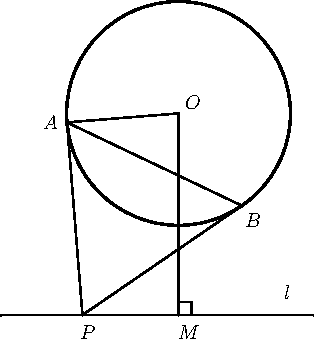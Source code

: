 import graph; size(6cm); real lsf=0.5; pen dps=linewidth(0.7)+fontsize(10); defaultpen(dps); pen ds=black; real xmin=-2.743421953655769,xmax=3.101856845422394,ymin=-1.0828852276625534,ymax=2.9798916829700386; 
pair O=(0.,1.0227879392401702), l=(0.6841706788117776,0.), M=(0.,0.), P=(-0.48725374615323735,0.), A=(-0.5658356839993024,0.9772902323360139), B=(0.3211745459689668,0.5547206645433347); 
draw((0.06704357302115373,0.)--(0.06704357302115374,0.06704357302115373)--(0.,0.06704357302115373)--M--cycle,linewidth(0.8)); 
draw((-0.9004305782145411,0.)--l,linewidth(0.8)); draw(circle(O,0.5676619263439242),linewidth(1.2)); draw(P--A,linewidth(0.8)); draw(P--B,linewidth(0.8)); draw(O--A,linewidth(0.8)); draw(O--M,linewidth(0.8)); draw(A--B,linewidth(0.8)); 
dot(O,linewidth(1.pt)+ds); label("$O$",(0.02040411273723074,1.0314654166106507),NE*lsf); dot((-0.9004305782145411,0.),linewidth(1.pt)+ds); dot(l,linewidth(1.pt)+ds); label("$l$",(0.5229179429905034,0.06910402471051533),NE*lsf); dot(M,linewidth(1.pt)+ds); label("$M$",(-0.012780762845532555,-0.13474592529788776),NE*lsf); dot(P,linewidth(1.pt)+ds); label("$P$",(-0.5105538965869819,-0.13474592529788776),NE*lsf); dot(A,linewidth(1.pt)+ds); label("$A$",(-0.700181757059915,0.931910789862361),NE*lsf); dot(B,linewidth(1.pt)+ds); label("$B$",(0.3238086894939237,0.43413765612091154),NE*lsf); 
clip((xmin,ymin)--(xmin,ymax)--(xmax,ymax)--(xmax,ymin)--cycle); 